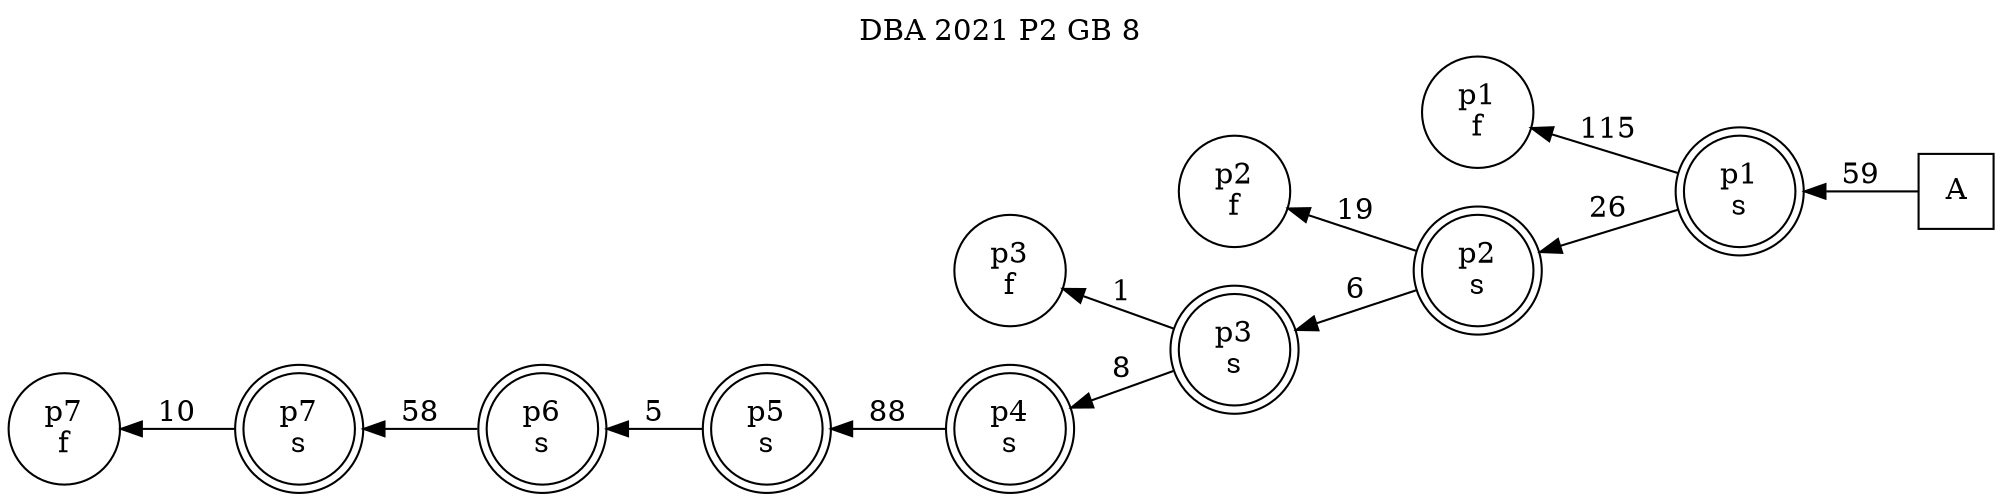 digraph DBA_2021_P2_GB_8_LOW {
labelloc="tl"
label= " DBA 2021 P2 GB 8 "
rankdir="RL";
"A" [shape="square" label="A"]
"p1_s" [shape="doublecircle" label="p1
s"]
"p1_f" [shape="circle" label="p1
f"]
"p2_s" [shape="doublecircle" label="p2
s"]
"p2_f" [shape="circle" label="p2
f"]
"p3_s" [shape="doublecircle" label="p3
s"]
"p3_f" [shape="circle" label="p3
f"]
"p4_s" [shape="doublecircle" label="p4
s"]
"p5_s" [shape="doublecircle" label="p5
s"]
"p6_s" [shape="doublecircle" label="p6
s"]
"p7_s" [shape="doublecircle" label="p7
s"]
"p7_f" [shape="circle" label="p7
f"]
"A" -> "p1_s" [ label=59]
"p1_s" -> "p1_f" [ label=115]
"p1_s" -> "p2_s" [ label=26]
"p2_s" -> "p2_f" [ label=19]
"p2_s" -> "p3_s" [ label=6]
"p3_s" -> "p3_f" [ label=1]
"p3_s" -> "p4_s" [ label=8]
"p4_s" -> "p5_s" [ label=88]
"p5_s" -> "p6_s" [ label=5]
"p6_s" -> "p7_s" [ label=58]
"p7_s" -> "p7_f" [ label=10]
}
